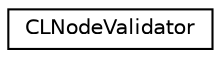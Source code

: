 digraph "Graphical Class Hierarchy"
{
 // LATEX_PDF_SIZE
  edge [fontname="Helvetica",fontsize="10",labelfontname="Helvetica",labelfontsize="10"];
  node [fontname="Helvetica",fontsize="10",shape=record];
  rankdir="LR";
  Node0 [label="CLNodeValidator",height=0.2,width=0.4,color="black", fillcolor="white", style="filled",URL="$classarm__compute_1_1graph_1_1backends_1_1_c_l_node_validator.xhtml",tooltip=" "];
}
